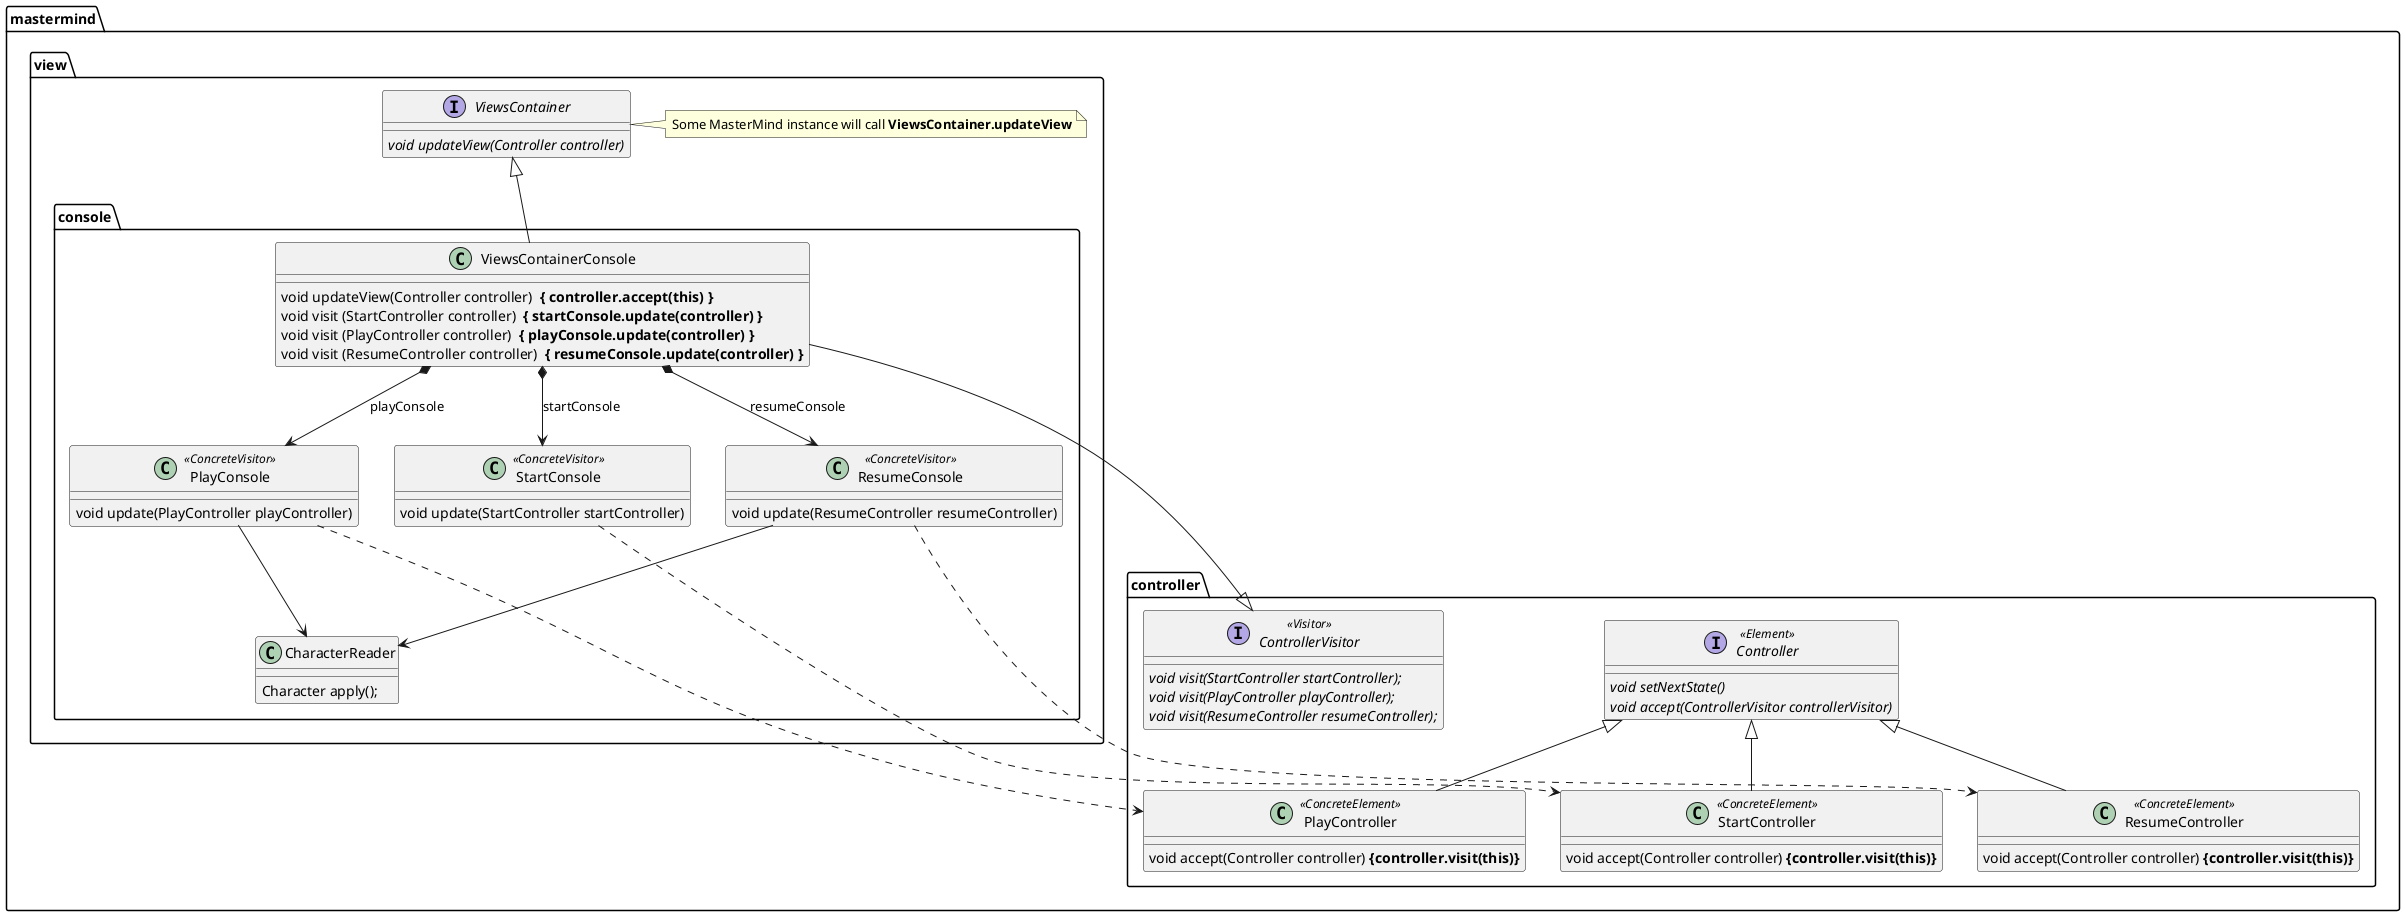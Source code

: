 @startuml

package mastermind.view {
interface ViewsContainer {
   {abstract} void updateView(Controller controller)
}
note right: Some MasterMind instance will call <b>ViewsContainer.updateView</b>
}

package mastermind.controller {
   interface Controller <<Element>>{
      {abstract} void setNextState()
      {abstract} void accept(ControllerVisitor controllerVisitor)
   }

   interface StartController <<ConcreteElement>>
   interface PlayController <<ConcreteElement>>
   interface ResumeController <<ConcreteElement>>

   Controller <|-- StartController
   Controller <|-- PlayController
   Controller <|-- ResumeController

   class StartController {
      void accept(Controller controller) <b>{controller.visit(this)}</b>
   }

   class PlayController {
      void accept(Controller controller) <b>{controller.visit(this)}</b>
   }

   class ResumeController {
      void accept(Controller controller) <b>{controller.visit(this)}</b>
   }

   interface ControllerVisitor <<Visitor>> {
      {abstract} void visit(StartController startController);
      {abstract} void visit(PlayController playController);
      {abstract} void visit(ResumeController resumeController);
   }
}

package mastermind.view.console {
   class CharacterReader {
       Character apply();
   }

   class ViewsContainerConsole {
       void updateView(Controller controller) <b> { controller.accept(this) }</b>
       void visit (StartController controller) <b> { startConsole.update(controller) }</b>
       void visit (PlayController controller) <b> { playConsole.update(controller) }</b>
       void visit (ResumeController controller) <b> { resumeConsole.update(controller) }</b>
   }

   class StartConsole <<ConcreteVisitor>> {
       void update(StartController startController)
   }
   class PlayConsole <<ConcreteVisitor>> {
       void update(PlayController playController)
   }
   class ResumeConsole <<ConcreteVisitor>> {
       void update(ResumeController resumeController)
   }
}

ViewsContainer <|-- ViewsContainerConsole
ControllerVisitor <|-- ViewsContainerConsole

ViewsContainerConsole *--> StartConsole : startConsole
ViewsContainerConsole *--> PlayConsole : playConsole
ViewsContainerConsole *--> ResumeConsole : resumeConsole


PlayConsole --> CharacterReader
ResumeConsole --> CharacterReader

StartConsole -[dashed]--> StartController
PlayConsole -[dashed]--> PlayController
ResumeConsole -[dashed]--> ResumeController


@enduml




